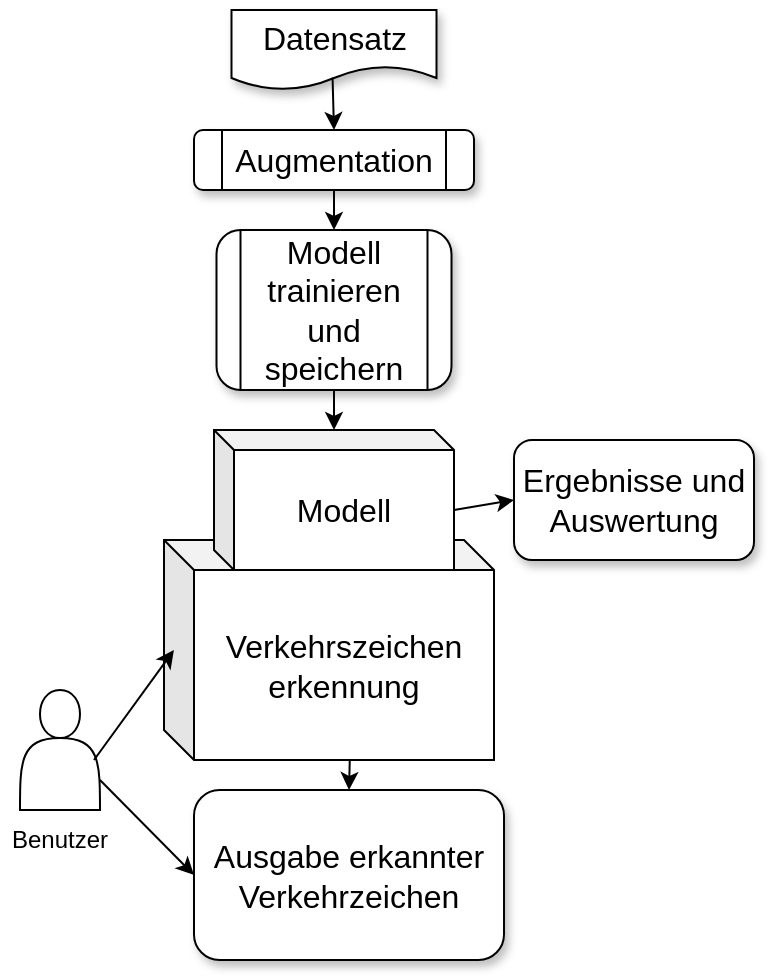 <mxfile version="26.1.3" pages="2">
  <diagram id="L3eVwvhYqG5z96e_fxi1" name="Page-1">
    <mxGraphModel dx="2801" dy="626" grid="1" gridSize="10" guides="1" tooltips="1" connect="1" arrows="1" fold="1" page="1" pageScale="1" pageWidth="827" pageHeight="1169" background="#ffffff" math="0" shadow="0">
      <root>
        <mxCell id="0" />
        <mxCell id="1" parent="0" />
        <mxCell id="Ma3GyJDD1ZKm9br9JgzX-9" value="&lt;div&gt;&lt;font style=&quot;font-size: 16px;&quot;&gt;Verkehrszeichen&lt;/font&gt;&lt;/div&gt;&lt;div&gt;&lt;font style=&quot;font-size: 16px;&quot;&gt;erkennung&lt;/font&gt;&lt;/div&gt;" style="shape=cube;whiteSpace=wrap;html=1;boundedLbl=1;backgroundOutline=1;darkOpacity=0.05;darkOpacity2=0.1;size=15;" vertex="1" parent="1">
          <mxGeometry x="-805" y="385" width="165" height="110" as="geometry" />
        </mxCell>
        <mxCell id="Ma3GyJDD1ZKm9br9JgzX-1" value="&lt;font style=&quot;font-size: 16px;&quot;&gt;Datensatz&lt;/font&gt;" style="shape=document;whiteSpace=wrap;html=1;boundedLbl=1;shadow=1;" vertex="1" parent="1">
          <mxGeometry x="-771.25" y="120" width="102.5" height="40" as="geometry" />
        </mxCell>
        <mxCell id="Ma3GyJDD1ZKm9br9JgzX-4" value="&lt;font style=&quot;font-size: 16px;&quot;&gt;Ergebnisse und Auswertung&lt;/font&gt;" style="rounded=1;whiteSpace=wrap;html=1;shadow=1;" vertex="1" parent="1">
          <mxGeometry x="-630" y="335" width="120" height="60" as="geometry" />
        </mxCell>
        <mxCell id="Ma3GyJDD1ZKm9br9JgzX-7" value="&lt;font style=&quot;font-size: 16px;&quot;&gt;Modell trainieren und speichern&lt;/font&gt;" style="shape=process;whiteSpace=wrap;html=1;backgroundOutline=1;shadow=1;rounded=1;" vertex="1" parent="1">
          <mxGeometry x="-778.75" y="230" width="117.5" height="80" as="geometry" />
        </mxCell>
        <mxCell id="Ma3GyJDD1ZKm9br9JgzX-8" value="&lt;font style=&quot;font-size: 16px;&quot;&gt;Augmentation&lt;/font&gt;" style="shape=process;whiteSpace=wrap;html=1;backgroundOutline=1;shadow=1;rounded=1;" vertex="1" parent="1">
          <mxGeometry x="-790" y="180" width="140" height="30" as="geometry" />
        </mxCell>
        <mxCell id="Ma3GyJDD1ZKm9br9JgzX-10" value="" style="shape=actor;whiteSpace=wrap;html=1;" vertex="1" parent="1">
          <mxGeometry x="-877" y="460" width="40" height="60" as="geometry" />
        </mxCell>
        <mxCell id="Ma3GyJDD1ZKm9br9JgzX-11" value="Benutzer" style="text;html=1;align=center;verticalAlign=middle;whiteSpace=wrap;rounded=0;" vertex="1" parent="1">
          <mxGeometry x="-887" y="520" width="60" height="30" as="geometry" />
        </mxCell>
        <mxCell id="Ma3GyJDD1ZKm9br9JgzX-12" value="&lt;font style=&quot;font-size: 16px;&quot;&gt;Ausgabe erkannter Verkehrzeichen &lt;br&gt;&lt;/font&gt;" style="rounded=1;whiteSpace=wrap;html=1;shadow=1;" vertex="1" parent="1">
          <mxGeometry x="-790" y="510" width="155" height="85" as="geometry" />
        </mxCell>
        <mxCell id="Ma3GyJDD1ZKm9br9JgzX-6" value="&lt;font style=&quot;font-size: 16px;&quot;&gt;Modell&lt;/font&gt;" style="shape=cube;whiteSpace=wrap;html=1;boundedLbl=1;backgroundOutline=1;darkOpacity=0.05;darkOpacity2=0.1;size=10;" vertex="1" parent="1">
          <mxGeometry x="-780" y="330" width="120" height="70" as="geometry" />
        </mxCell>
        <mxCell id="Ma3GyJDD1ZKm9br9JgzX-13" value="" style="endArrow=classic;html=1;rounded=0;exitX=0;exitY=0;exitDx=120;exitDy=40;exitPerimeter=0;entryX=0;entryY=0.5;entryDx=0;entryDy=0;" edge="1" parent="1" source="Ma3GyJDD1ZKm9br9JgzX-6" target="Ma3GyJDD1ZKm9br9JgzX-4">
          <mxGeometry width="50" height="50" relative="1" as="geometry">
            <mxPoint x="-710" y="460" as="sourcePoint" />
            <mxPoint x="-570" y="450" as="targetPoint" />
          </mxGeometry>
        </mxCell>
        <mxCell id="Ma3GyJDD1ZKm9br9JgzX-14" value="" style="endArrow=classic;html=1;rounded=0;exitX=0.563;exitY=0.997;exitDx=0;exitDy=0;exitPerimeter=0;entryX=0.5;entryY=0;entryDx=0;entryDy=0;" edge="1" parent="1" source="Ma3GyJDD1ZKm9br9JgzX-9" target="Ma3GyJDD1ZKm9br9JgzX-12">
          <mxGeometry width="50" height="50" relative="1" as="geometry">
            <mxPoint x="-850" y="700" as="sourcePoint" />
            <mxPoint x="-800" y="650" as="targetPoint" />
          </mxGeometry>
        </mxCell>
        <mxCell id="Ma3GyJDD1ZKm9br9JgzX-15" value="" style="endArrow=classic;html=1;rounded=0;exitX=1;exitY=0.75;exitDx=0;exitDy=0;entryX=0;entryY=0.5;entryDx=0;entryDy=0;" edge="1" parent="1" source="Ma3GyJDD1ZKm9br9JgzX-10" target="Ma3GyJDD1ZKm9br9JgzX-12">
          <mxGeometry width="50" height="50" relative="1" as="geometry">
            <mxPoint x="-880" y="650" as="sourcePoint" />
            <mxPoint x="-830" y="600" as="targetPoint" />
          </mxGeometry>
        </mxCell>
        <mxCell id="Ma3GyJDD1ZKm9br9JgzX-16" value="" style="endArrow=classic;html=1;rounded=0;entryX=0.03;entryY=0.5;entryDx=0;entryDy=0;entryPerimeter=0;" edge="1" parent="1" target="Ma3GyJDD1ZKm9br9JgzX-9">
          <mxGeometry width="50" height="50" relative="1" as="geometry">
            <mxPoint x="-840" y="495" as="sourcePoint" />
            <mxPoint x="-790" y="445" as="targetPoint" />
          </mxGeometry>
        </mxCell>
        <mxCell id="Ma3GyJDD1ZKm9br9JgzX-17" value="" style="endArrow=classic;html=1;rounded=0;exitX=0.5;exitY=1;exitDx=0;exitDy=0;entryX=0.5;entryY=0;entryDx=0;entryDy=0;entryPerimeter=0;" edge="1" parent="1" source="Ma3GyJDD1ZKm9br9JgzX-7" target="Ma3GyJDD1ZKm9br9JgzX-6">
          <mxGeometry width="50" height="50" relative="1" as="geometry">
            <mxPoint x="-860" y="370" as="sourcePoint" />
            <mxPoint x="-720" y="340" as="targetPoint" />
          </mxGeometry>
        </mxCell>
        <mxCell id="Ma3GyJDD1ZKm9br9JgzX-18" value="" style="endArrow=classic;html=1;rounded=0;exitX=0.5;exitY=1;exitDx=0;exitDy=0;entryX=0.5;entryY=0;entryDx=0;entryDy=0;" edge="1" parent="1" source="Ma3GyJDD1ZKm9br9JgzX-8" target="Ma3GyJDD1ZKm9br9JgzX-7">
          <mxGeometry width="50" height="50" relative="1" as="geometry">
            <mxPoint x="-880" y="330" as="sourcePoint" />
            <mxPoint x="-830" y="280" as="targetPoint" />
          </mxGeometry>
        </mxCell>
        <mxCell id="Ma3GyJDD1ZKm9br9JgzX-19" value="" style="endArrow=classic;html=1;rounded=0;exitX=0.493;exitY=0.845;exitDx=0;exitDy=0;exitPerimeter=0;entryX=0.5;entryY=0;entryDx=0;entryDy=0;" edge="1" parent="1" source="Ma3GyJDD1ZKm9br9JgzX-1" target="Ma3GyJDD1ZKm9br9JgzX-8">
          <mxGeometry width="50" height="50" relative="1" as="geometry">
            <mxPoint x="-840" y="270" as="sourcePoint" />
            <mxPoint x="-790" y="220" as="targetPoint" />
          </mxGeometry>
        </mxCell>
      </root>
    </mxGraphModel>
  </diagram>
  <diagram id="l0EBRUC0dpbjFHffn02n" name="Page-2">
    <mxGraphModel dx="1024" dy="559" grid="1" gridSize="10" guides="1" tooltips="1" connect="1" arrows="1" fold="1" page="1" pageScale="1" pageWidth="827" pageHeight="1169" math="0" shadow="0">
      <root>
        <mxCell id="0" />
        <mxCell id="1" parent="0" />
        <mxCell id="yKUvmHZN8VnN53EcklIF-1" value="Trafficsigndetection" style="shape=cube;whiteSpace=wrap;html=1;boundedLbl=1;backgroundOutline=1;darkOpacity=0.05;darkOpacity2=0.1;size=15;fontSize=16;" vertex="1" parent="1">
          <mxGeometry x="307" y="405" width="165" height="110" as="geometry" />
        </mxCell>
        <mxCell id="yKUvmHZN8VnN53EcklIF-2" value="Dataset" style="shape=document;whiteSpace=wrap;html=1;boundedLbl=1;shadow=1;fontSize=16;" vertex="1" parent="1">
          <mxGeometry x="340.75" y="140" width="102.5" height="40" as="geometry" />
        </mxCell>
        <mxCell id="yKUvmHZN8VnN53EcklIF-3" value="Results and evaluation" style="rounded=1;whiteSpace=wrap;html=1;shadow=1;fontSize=16;" vertex="1" parent="1">
          <mxGeometry x="482" y="355" width="120" height="60" as="geometry" />
        </mxCell>
        <mxCell id="yKUvmHZN8VnN53EcklIF-4" value="Train and Save Model" style="shape=process;whiteSpace=wrap;html=1;backgroundOutline=1;shadow=1;rounded=1;fontSize=16;" vertex="1" parent="1">
          <mxGeometry x="333.25" y="250" width="117.5" height="80" as="geometry" />
        </mxCell>
        <mxCell id="yKUvmHZN8VnN53EcklIF-5" value="&lt;font&gt;Augmentation&lt;/font&gt;" style="shape=process;whiteSpace=wrap;html=1;backgroundOutline=1;shadow=1;rounded=1;fontSize=16;" vertex="1" parent="1">
          <mxGeometry x="322" y="200" width="140" height="30" as="geometry" />
        </mxCell>
        <mxCell id="yKUvmHZN8VnN53EcklIF-6" value="" style="shape=actor;whiteSpace=wrap;html=1;fontSize=16;" vertex="1" parent="1">
          <mxGeometry x="235" y="480" width="40" height="60" as="geometry" />
        </mxCell>
        <mxCell id="yKUvmHZN8VnN53EcklIF-7" value="User" style="text;html=1;align=center;verticalAlign=middle;whiteSpace=wrap;rounded=0;fontSize=16;" vertex="1" parent="1">
          <mxGeometry x="225" y="540" width="60" height="30" as="geometry" />
        </mxCell>
        <mxCell id="yKUvmHZN8VnN53EcklIF-8" value="Display detected traffic signs" style="rounded=1;whiteSpace=wrap;html=1;shadow=1;fontSize=16;" vertex="1" parent="1">
          <mxGeometry x="322" y="530" width="155" height="85" as="geometry" />
        </mxCell>
        <mxCell id="yKUvmHZN8VnN53EcklIF-9" value="Model" style="shape=cube;whiteSpace=wrap;html=1;boundedLbl=1;backgroundOutline=1;darkOpacity=0.05;darkOpacity2=0.1;size=10;fontSize=16;" vertex="1" parent="1">
          <mxGeometry x="332" y="350" width="120" height="70" as="geometry" />
        </mxCell>
        <mxCell id="yKUvmHZN8VnN53EcklIF-10" value="" style="endArrow=classic;html=1;rounded=0;exitX=0;exitY=0;exitDx=120;exitDy=40;exitPerimeter=0;entryX=0;entryY=0.5;entryDx=0;entryDy=0;fontSize=16;" edge="1" parent="1" source="yKUvmHZN8VnN53EcklIF-9" target="yKUvmHZN8VnN53EcklIF-3">
          <mxGeometry width="50" height="50" relative="1" as="geometry">
            <mxPoint x="402" y="480" as="sourcePoint" />
            <mxPoint x="542" y="470" as="targetPoint" />
          </mxGeometry>
        </mxCell>
        <mxCell id="yKUvmHZN8VnN53EcklIF-11" value="" style="endArrow=classic;html=1;rounded=0;exitX=0.563;exitY=0.997;exitDx=0;exitDy=0;exitPerimeter=0;entryX=0.5;entryY=0;entryDx=0;entryDy=0;fontSize=16;" edge="1" parent="1" source="yKUvmHZN8VnN53EcklIF-1" target="yKUvmHZN8VnN53EcklIF-8">
          <mxGeometry width="50" height="50" relative="1" as="geometry">
            <mxPoint x="262" y="720" as="sourcePoint" />
            <mxPoint x="312" y="670" as="targetPoint" />
          </mxGeometry>
        </mxCell>
        <mxCell id="yKUvmHZN8VnN53EcklIF-12" value="" style="endArrow=classic;html=1;rounded=0;exitX=1;exitY=0.75;exitDx=0;exitDy=0;entryX=0;entryY=0.5;entryDx=0;entryDy=0;fontSize=16;" edge="1" parent="1" source="yKUvmHZN8VnN53EcklIF-6" target="yKUvmHZN8VnN53EcklIF-8">
          <mxGeometry width="50" height="50" relative="1" as="geometry">
            <mxPoint x="232" y="670" as="sourcePoint" />
            <mxPoint x="282" y="620" as="targetPoint" />
          </mxGeometry>
        </mxCell>
        <mxCell id="yKUvmHZN8VnN53EcklIF-13" value="" style="endArrow=classic;html=1;rounded=0;entryX=0.03;entryY=0.5;entryDx=0;entryDy=0;entryPerimeter=0;fontSize=16;" edge="1" parent="1" target="yKUvmHZN8VnN53EcklIF-1">
          <mxGeometry width="50" height="50" relative="1" as="geometry">
            <mxPoint x="272" y="515" as="sourcePoint" />
            <mxPoint x="322" y="465" as="targetPoint" />
          </mxGeometry>
        </mxCell>
        <mxCell id="yKUvmHZN8VnN53EcklIF-14" value="" style="endArrow=classic;html=1;rounded=0;exitX=0.5;exitY=1;exitDx=0;exitDy=0;entryX=0.5;entryY=0;entryDx=0;entryDy=0;entryPerimeter=0;fontSize=16;" edge="1" parent="1" source="yKUvmHZN8VnN53EcklIF-4" target="yKUvmHZN8VnN53EcklIF-9">
          <mxGeometry width="50" height="50" relative="1" as="geometry">
            <mxPoint x="252" y="390" as="sourcePoint" />
            <mxPoint x="392" y="360" as="targetPoint" />
          </mxGeometry>
        </mxCell>
        <mxCell id="yKUvmHZN8VnN53EcklIF-15" value="" style="endArrow=classic;html=1;rounded=0;exitX=0.5;exitY=1;exitDx=0;exitDy=0;entryX=0.5;entryY=0;entryDx=0;entryDy=0;fontSize=16;" edge="1" parent="1" source="yKUvmHZN8VnN53EcklIF-5" target="yKUvmHZN8VnN53EcklIF-4">
          <mxGeometry width="50" height="50" relative="1" as="geometry">
            <mxPoint x="232" y="350" as="sourcePoint" />
            <mxPoint x="282" y="300" as="targetPoint" />
          </mxGeometry>
        </mxCell>
        <mxCell id="yKUvmHZN8VnN53EcklIF-16" value="" style="endArrow=classic;html=1;rounded=0;exitX=0.493;exitY=0.845;exitDx=0;exitDy=0;exitPerimeter=0;entryX=0.5;entryY=0;entryDx=0;entryDy=0;fontSize=16;" edge="1" parent="1" source="yKUvmHZN8VnN53EcklIF-2" target="yKUvmHZN8VnN53EcklIF-5">
          <mxGeometry width="50" height="50" relative="1" as="geometry">
            <mxPoint x="272" y="290" as="sourcePoint" />
            <mxPoint x="322" y="240" as="targetPoint" />
          </mxGeometry>
        </mxCell>
      </root>
    </mxGraphModel>
  </diagram>
</mxfile>
